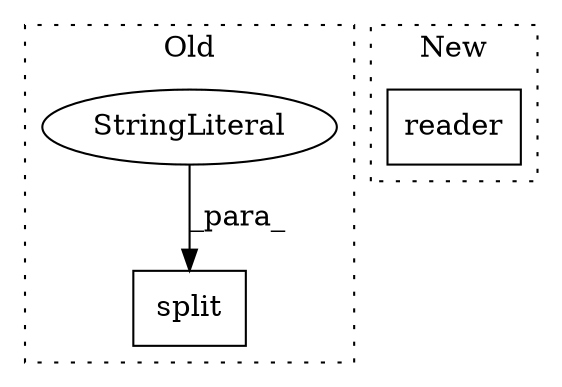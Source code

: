digraph G {
subgraph cluster0 {
1 [label="split" a="32" s="13205,13215" l="6,1" shape="box"];
3 [label="StringLiteral" a="45" s="13211" l="4" shape="ellipse"];
label = "Old";
style="dotted";
}
subgraph cluster1 {
2 [label="reader" a="32" s="13547,13578" l="7,1" shape="box"];
label = "New";
style="dotted";
}
3 -> 1 [label="_para_"];
}